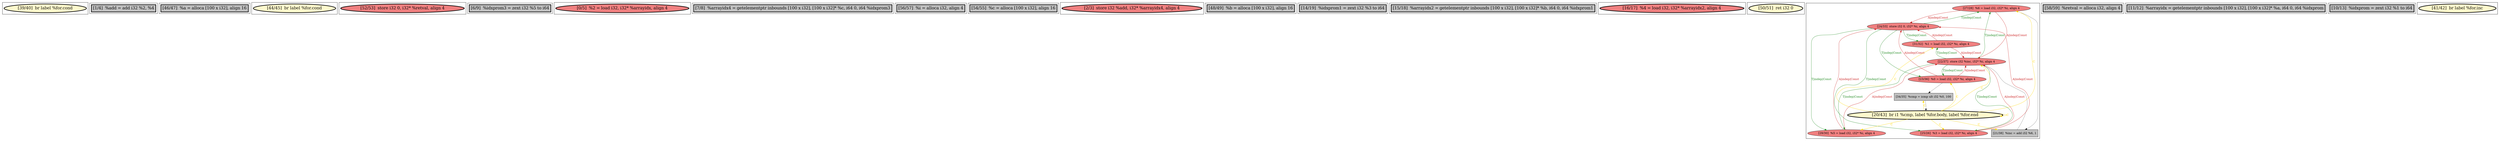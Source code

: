 
digraph G {





subgraph cluster20 {


node110 [penwidth=3.0,fontsize=20,fillcolor=lemonchiffon,label="[39/40]  br label %for.cond",shape=ellipse,style=filled ]



}

subgraph cluster18 {


node99 [penwidth=3.0,fontsize=20,fillcolor=grey,label="[1/4]  %add = add i32 %2, %4",shape=rectangle,style=filled ]



}

subgraph cluster16 {


node97 [penwidth=3.0,fontsize=20,fillcolor=grey,label="[46/47]  %a = alloca [100 x i32], align 16",shape=rectangle,style=filled ]



}

subgraph cluster17 {


node98 [penwidth=3.0,fontsize=20,fillcolor=lemonchiffon,label="[44/45]  br label %for.cond",shape=ellipse,style=filled ]



}

subgraph cluster4 {


node85 [penwidth=3.0,fontsize=20,fillcolor=lightcoral,label="[52/53]  store i32 0, i32* %retval, align 4",shape=ellipse,style=filled ]



}

subgraph cluster3 {


node84 [penwidth=3.0,fontsize=20,fillcolor=grey,label="[6/9]  %idxprom3 = zext i32 %5 to i64",shape=rectangle,style=filled ]



}

subgraph cluster2 {


node83 [penwidth=3.0,fontsize=20,fillcolor=lightcoral,label="[0/5]  %2 = load i32, i32* %arrayidx, align 4",shape=ellipse,style=filled ]



}

subgraph cluster1 {


node82 [penwidth=3.0,fontsize=20,fillcolor=grey,label="[7/8]  %arrayidx4 = getelementptr inbounds [100 x i32], [100 x i32]* %c, i64 0, i64 %idxprom3",shape=rectangle,style=filled ]



}

subgraph cluster12 {


node93 [penwidth=3.0,fontsize=20,fillcolor=grey,label="[56/57]  %i = alloca i32, align 4",shape=rectangle,style=filled ]



}

subgraph cluster5 {


node86 [penwidth=3.0,fontsize=20,fillcolor=grey,label="[54/55]  %c = alloca [100 x i32], align 16",shape=rectangle,style=filled ]



}

subgraph cluster0 {


node81 [penwidth=3.0,fontsize=20,fillcolor=lightcoral,label="[2/3]  store i32 %add, i32* %arrayidx4, align 4",shape=ellipse,style=filled ]



}

subgraph cluster6 {


node87 [penwidth=3.0,fontsize=20,fillcolor=grey,label="[48/49]  %b = alloca [100 x i32], align 16",shape=rectangle,style=filled ]



}

subgraph cluster14 {


node95 [penwidth=3.0,fontsize=20,fillcolor=grey,label="[14/19]  %idxprom1 = zext i32 %3 to i64",shape=rectangle,style=filled ]



}

subgraph cluster7 {


node88 [penwidth=3.0,fontsize=20,fillcolor=grey,label="[15/18]  %arrayidx2 = getelementptr inbounds [100 x i32], [100 x i32]* %b, i64 0, i64 %idxprom1",shape=rectangle,style=filled ]



}

subgraph cluster8 {


node89 [penwidth=3.0,fontsize=20,fillcolor=lightcoral,label="[16/17]  %4 = load i32, i32* %arrayidx2, align 4",shape=ellipse,style=filled ]



}

subgraph cluster9 {


node90 [penwidth=3.0,fontsize=20,fillcolor=lemonchiffon,label="[50/51]  ret i32 0",shape=ellipse,style=filled ]



}

subgraph cluster19 {


node109 [fillcolor=lightcoral,label="[27/28]  %6 = load i32, i32* %i, align 4",shape=ellipse,style=filled ]
node107 [fillcolor=lightcoral,label="[24/33]  store i32 0, i32* %i, align 4",shape=ellipse,style=filled ]
node106 [fillcolor=lightcoral,label="[23/36]  %0 = load i32, i32* %i, align 4",shape=ellipse,style=filled ]
node101 [fillcolor=grey,label="[21/38]  %inc = add i32 %6, 1",shape=rectangle,style=filled ]
node100 [fillcolor=lightcoral,label="[29/30]  %5 = load i32, i32* %i, align 4",shape=ellipse,style=filled ]
node104 [penwidth=3.0,fontsize=20,fillcolor=lemonchiffon,label="[20/43]  br i1 %cmp, label %for.body, label %for.end",shape=ellipse,style=filled ]
node108 [fillcolor=lightcoral,label="[22/37]  store i32 %inc, i32* %i, align 4",shape=ellipse,style=filled ]
node102 [fillcolor=lightcoral,label="[25/26]  %3 = load i32, i32* %i, align 4",shape=ellipse,style=filled ]
node103 [fillcolor=grey,label="[34/35]  %cmp = icmp ult i32 %0, 100",shape=rectangle,style=filled ]
node105 [fillcolor=lightcoral,label="[31/32]  %1 = load i32, i32* %i, align 4",shape=ellipse,style=filled ]

node104->node103 [style=solid,color=gold,label="C",penwidth=1.0,fontcolor=gold ]
node103->node104 [style=solid,color=black,label="",penwidth=0.5,fontcolor=black ]
node109->node108 [style=solid,color=firebrick3,label="A|indep|Const",penwidth=1.0,fontcolor=firebrick3 ]
node104->node106 [style=solid,color=gold,label="C",penwidth=1.0,fontcolor=gold ]
node104->node104 [style=solid,color=gold,label="C",penwidth=1.0,fontcolor=gold ]
node104->node105 [style=solid,color=gold,label="C",penwidth=1.0,fontcolor=gold ]
node106->node107 [style=solid,color=firebrick3,label="A|indep|Const",penwidth=1.0,fontcolor=firebrick3 ]
node109->node101 [style=solid,color=black,label="",penwidth=0.5,fontcolor=black ]
node104->node100 [style=solid,color=gold,label="C",penwidth=1.0,fontcolor=gold ]
node104->node109 [style=solid,color=gold,label="C",penwidth=1.0,fontcolor=gold ]
node100->node108 [style=solid,color=firebrick3,label="A|indep|Const",penwidth=1.0,fontcolor=firebrick3 ]
node104->node101 [style=solid,color=gold,label="C",penwidth=1.0,fontcolor=gold ]
node108->node102 [style=solid,color=forestgreen,label="T|indep|Const",penwidth=1.0,fontcolor=forestgreen ]
node108->node106 [style=solid,color=forestgreen,label="T|indep|Const",penwidth=1.0,fontcolor=forestgreen ]
node106->node103 [style=solid,color=black,label="",penwidth=0.5,fontcolor=black ]
node109->node107 [style=solid,color=firebrick3,label="A|indep|Const",penwidth=1.0,fontcolor=firebrick3 ]
node104->node102 [style=solid,color=gold,label="C",penwidth=1.0,fontcolor=gold ]
node105->node108 [style=solid,color=firebrick3,label="A|indep|Const",penwidth=1.0,fontcolor=firebrick3 ]
node107->node100 [style=solid,color=forestgreen,label="T|indep|Const",penwidth=1.0,fontcolor=forestgreen ]
node105->node107 [style=solid,color=firebrick3,label="A|indep|Const",penwidth=1.0,fontcolor=firebrick3 ]
node107->node106 [style=solid,color=forestgreen,label="T|indep|Const",penwidth=1.0,fontcolor=forestgreen ]
node107->node109 [style=solid,color=forestgreen,label="T|indep|Const",penwidth=1.0,fontcolor=forestgreen ]
node106->node108 [style=solid,color=firebrick3,label="A|indep|Const",penwidth=1.0,fontcolor=firebrick3 ]
node107->node102 [style=solid,color=forestgreen,label="T|indep|Const",penwidth=1.0,fontcolor=forestgreen ]
node104->node108 [style=solid,color=gold,label="C",penwidth=1.0,fontcolor=gold ]
node102->node107 [style=solid,color=firebrick3,label="A|indep|Const",penwidth=1.0,fontcolor=firebrick3 ]
node102->node108 [style=solid,color=firebrick3,label="A|indep|Const",penwidth=1.0,fontcolor=firebrick3 ]
node108->node109 [style=solid,color=forestgreen,label="T|indep|Const",penwidth=1.0,fontcolor=forestgreen ]
node108->node105 [style=solid,color=forestgreen,label="T|indep|Const",penwidth=1.0,fontcolor=forestgreen ]
node100->node107 [style=solid,color=firebrick3,label="A|indep|Const",penwidth=1.0,fontcolor=firebrick3 ]
node107->node105 [style=solid,color=forestgreen,label="T|indep|Const",penwidth=1.0,fontcolor=forestgreen ]
node101->node108 [style=solid,color=black,label="",penwidth=0.5,fontcolor=black ]
node108->node100 [style=solid,color=forestgreen,label="T|indep|Const",penwidth=1.0,fontcolor=forestgreen ]


}

subgraph cluster10 {


node91 [penwidth=3.0,fontsize=20,fillcolor=grey,label="[58/59]  %retval = alloca i32, align 4",shape=rectangle,style=filled ]



}

subgraph cluster11 {


node92 [penwidth=3.0,fontsize=20,fillcolor=grey,label="[11/12]  %arrayidx = getelementptr inbounds [100 x i32], [100 x i32]* %a, i64 0, i64 %idxprom",shape=rectangle,style=filled ]



}

subgraph cluster13 {


node94 [penwidth=3.0,fontsize=20,fillcolor=grey,label="[10/13]  %idxprom = zext i32 %1 to i64",shape=rectangle,style=filled ]



}

subgraph cluster15 {


node96 [penwidth=3.0,fontsize=20,fillcolor=lemonchiffon,label="[41/42]  br label %for.inc",shape=ellipse,style=filled ]



}

}
